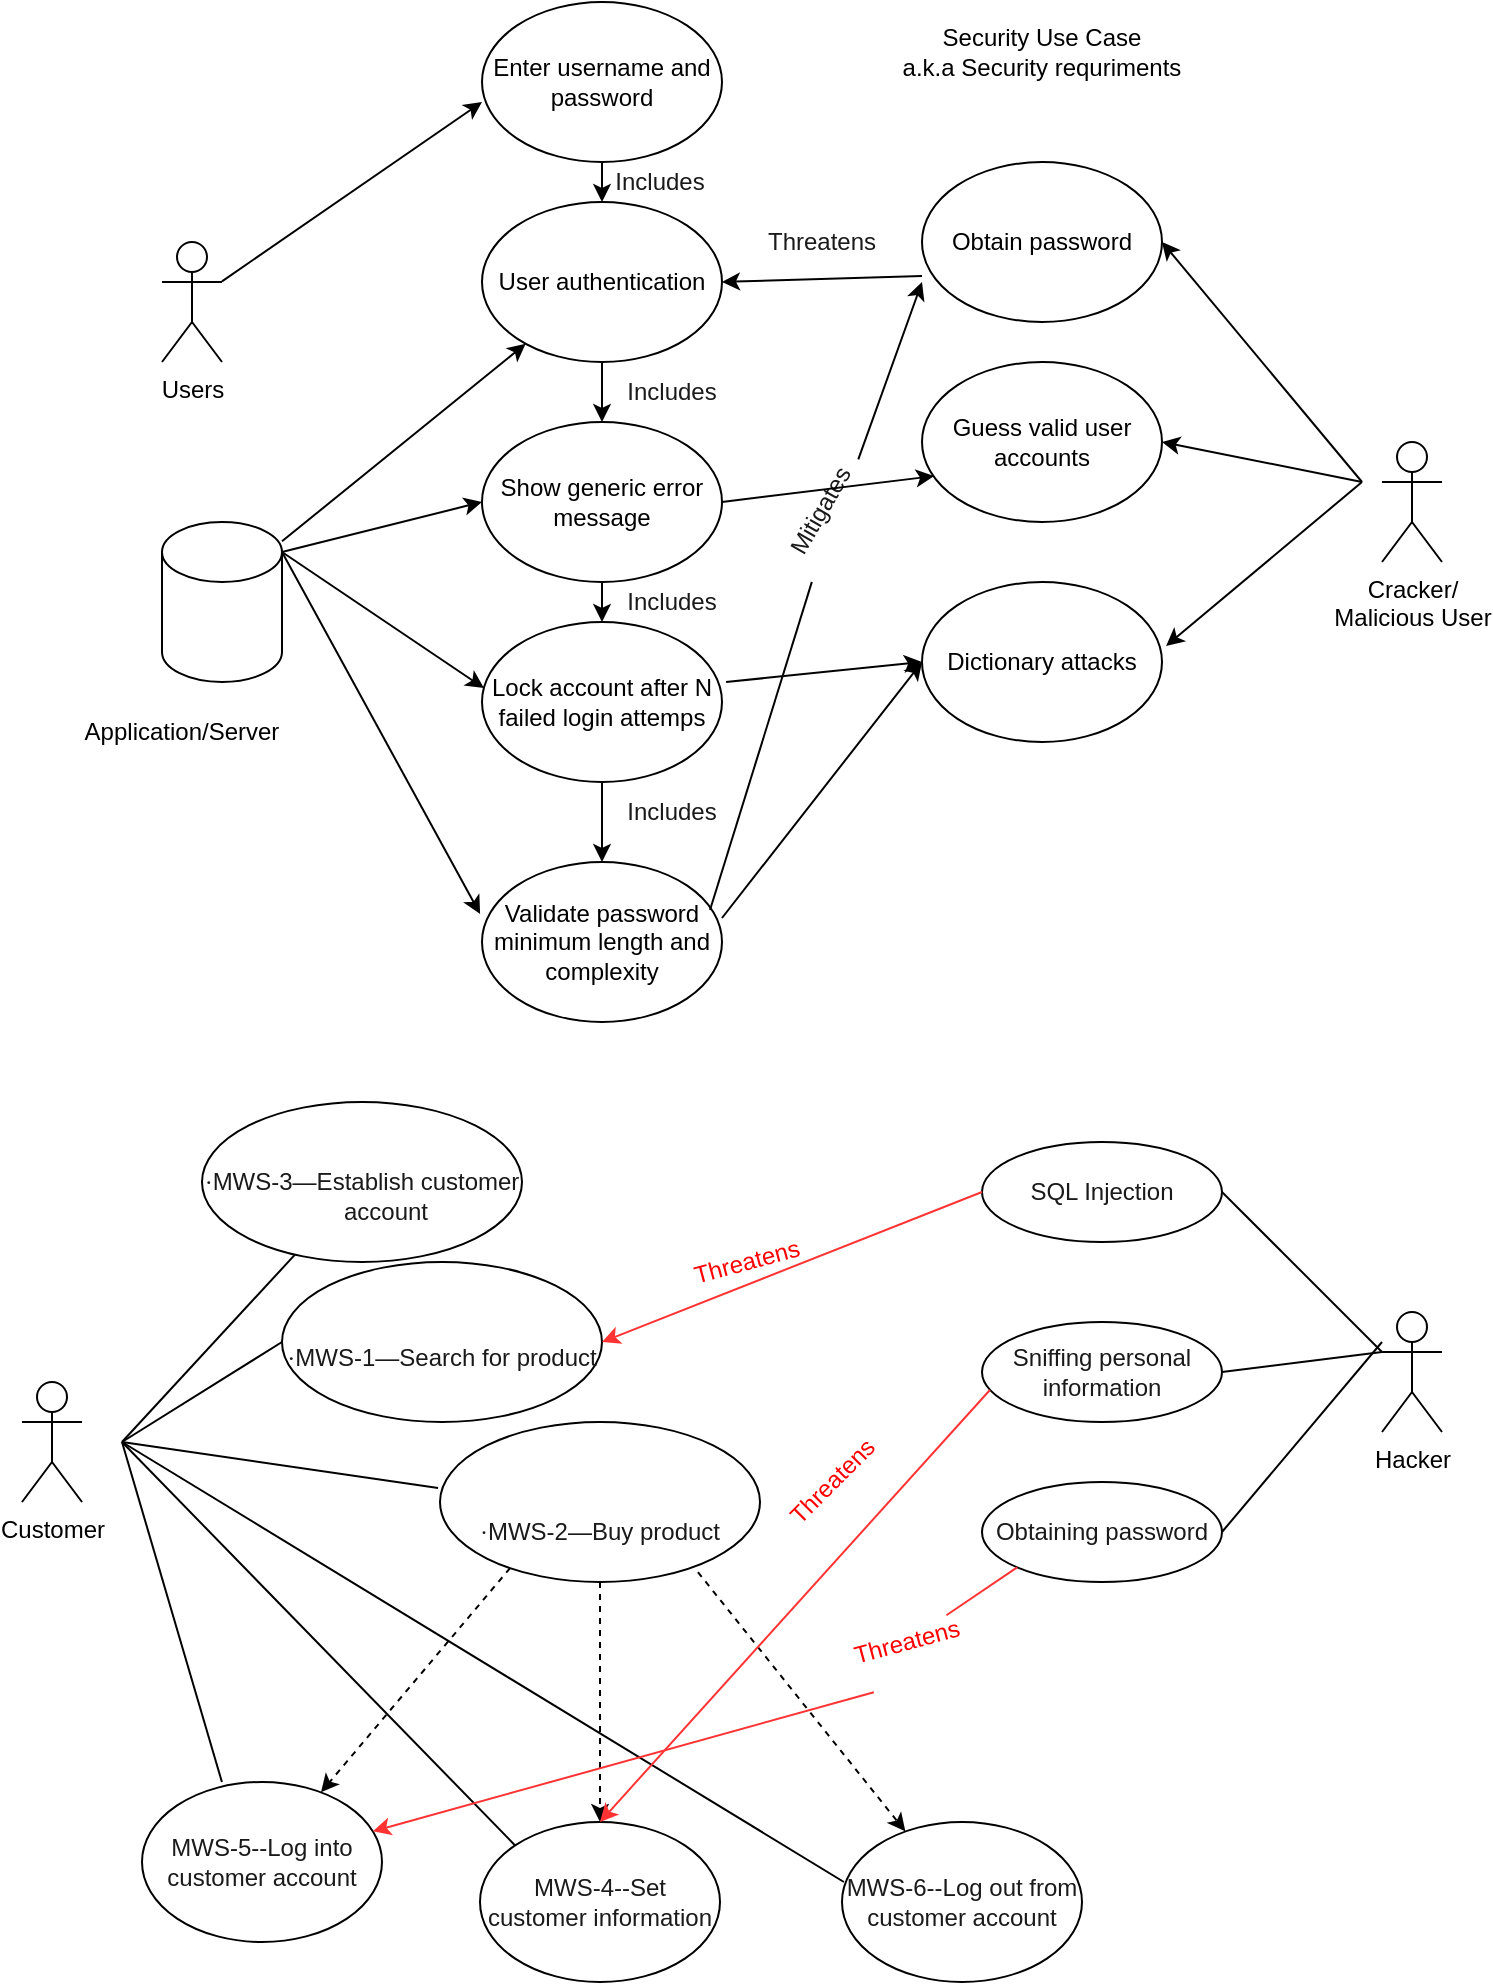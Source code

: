 <mxfile version="17.0.0" type="github">
  <diagram id="bdNYrvAYxolotcpvOu4s" name="Page-1">
    <mxGraphModel dx="1186" dy="790" grid="1" gridSize="10" guides="1" tooltips="1" connect="1" arrows="1" fold="1" page="1" pageScale="1" pageWidth="850" pageHeight="1100" math="0" shadow="0">
      <root>
        <mxCell id="0" />
        <mxCell id="1" parent="0" />
        <mxCell id="CPRjn7crAsUhfM99n91P-1" value="Users" style="shape=umlActor;verticalLabelPosition=bottom;verticalAlign=top;html=1;outlineConnect=0;" vertex="1" parent="1">
          <mxGeometry x="110" y="120" width="30" height="60" as="geometry" />
        </mxCell>
        <mxCell id="CPRjn7crAsUhfM99n91P-2" value="" style="shape=cylinder3;whiteSpace=wrap;html=1;boundedLbl=1;backgroundOutline=1;size=15;" vertex="1" parent="1">
          <mxGeometry x="110" y="260" width="60" height="80" as="geometry" />
        </mxCell>
        <mxCell id="CPRjn7crAsUhfM99n91P-3" value="Enter username and password" style="ellipse;whiteSpace=wrap;html=1;" vertex="1" parent="1">
          <mxGeometry x="270" width="120" height="80" as="geometry" />
        </mxCell>
        <mxCell id="CPRjn7crAsUhfM99n91P-4" value="User authentication" style="ellipse;whiteSpace=wrap;html=1;" vertex="1" parent="1">
          <mxGeometry x="270" y="100" width="120" height="80" as="geometry" />
        </mxCell>
        <mxCell id="CPRjn7crAsUhfM99n91P-5" value="Show generic error message" style="ellipse;whiteSpace=wrap;html=1;" vertex="1" parent="1">
          <mxGeometry x="270" y="210" width="120" height="80" as="geometry" />
        </mxCell>
        <mxCell id="CPRjn7crAsUhfM99n91P-6" value="Lock account after N failed login attemps" style="ellipse;whiteSpace=wrap;html=1;" vertex="1" parent="1">
          <mxGeometry x="270" y="310" width="120" height="80" as="geometry" />
        </mxCell>
        <mxCell id="CPRjn7crAsUhfM99n91P-7" value="Validate password minimum length and complexity " style="ellipse;whiteSpace=wrap;html=1;" vertex="1" parent="1">
          <mxGeometry x="270" y="430" width="120" height="80" as="geometry" />
        </mxCell>
        <mxCell id="CPRjn7crAsUhfM99n91P-8" value="" style="endArrow=classic;html=1;rounded=0;entryX=0;entryY=0.625;entryDx=0;entryDy=0;entryPerimeter=0;" edge="1" parent="1" source="CPRjn7crAsUhfM99n91P-1" target="CPRjn7crAsUhfM99n91P-3">
          <mxGeometry width="50" height="50" relative="1" as="geometry">
            <mxPoint x="370" y="370" as="sourcePoint" />
            <mxPoint x="420" y="320" as="targetPoint" />
          </mxGeometry>
        </mxCell>
        <mxCell id="CPRjn7crAsUhfM99n91P-9" value="" style="endArrow=classic;html=1;rounded=0;" edge="1" parent="1" target="CPRjn7crAsUhfM99n91P-4">
          <mxGeometry width="50" height="50" relative="1" as="geometry">
            <mxPoint x="170" y="269.655" as="sourcePoint" />
            <mxPoint x="300" y="180" as="targetPoint" />
          </mxGeometry>
        </mxCell>
        <mxCell id="CPRjn7crAsUhfM99n91P-10" value="" style="endArrow=classic;html=1;rounded=0;exitX=1;exitY=0;exitDx=0;exitDy=15;exitPerimeter=0;entryX=0;entryY=0.5;entryDx=0;entryDy=0;" edge="1" parent="1" source="CPRjn7crAsUhfM99n91P-2" target="CPRjn7crAsUhfM99n91P-5">
          <mxGeometry width="50" height="50" relative="1" as="geometry">
            <mxPoint x="170" y="310" as="sourcePoint" />
            <mxPoint x="220" y="260" as="targetPoint" />
          </mxGeometry>
        </mxCell>
        <mxCell id="CPRjn7crAsUhfM99n91P-11" value="" style="endArrow=classic;html=1;rounded=0;exitX=1;exitY=0;exitDx=0;exitDy=15;exitPerimeter=0;entryX=0.008;entryY=0.413;entryDx=0;entryDy=0;entryPerimeter=0;" edge="1" parent="1" source="CPRjn7crAsUhfM99n91P-2" target="CPRjn7crAsUhfM99n91P-6">
          <mxGeometry width="50" height="50" relative="1" as="geometry">
            <mxPoint x="180" y="285" as="sourcePoint" />
            <mxPoint x="280" y="260" as="targetPoint" />
          </mxGeometry>
        </mxCell>
        <mxCell id="CPRjn7crAsUhfM99n91P-12" value="" style="endArrow=classic;html=1;rounded=0;exitX=1;exitY=0;exitDx=0;exitDy=15;exitPerimeter=0;entryX=-0.008;entryY=0.325;entryDx=0;entryDy=0;entryPerimeter=0;" edge="1" parent="1" source="CPRjn7crAsUhfM99n91P-2" target="CPRjn7crAsUhfM99n91P-7">
          <mxGeometry width="50" height="50" relative="1" as="geometry">
            <mxPoint x="180" y="285" as="sourcePoint" />
            <mxPoint x="270" y="420" as="targetPoint" />
          </mxGeometry>
        </mxCell>
        <mxCell id="CPRjn7crAsUhfM99n91P-13" value="Application/Server" style="text;html=1;strokeColor=none;fillColor=none;align=center;verticalAlign=middle;whiteSpace=wrap;rounded=0;" vertex="1" parent="1">
          <mxGeometry x="70" y="350" width="100" height="30" as="geometry" />
        </mxCell>
        <mxCell id="CPRjn7crAsUhfM99n91P-14" value="Obtain password" style="ellipse;whiteSpace=wrap;html=1;" vertex="1" parent="1">
          <mxGeometry x="490" y="80" width="120" height="80" as="geometry" />
        </mxCell>
        <mxCell id="CPRjn7crAsUhfM99n91P-15" value="Guess valid user accounts" style="ellipse;whiteSpace=wrap;html=1;" vertex="1" parent="1">
          <mxGeometry x="490" y="180" width="120" height="80" as="geometry" />
        </mxCell>
        <mxCell id="CPRjn7crAsUhfM99n91P-16" value="Dictionary attacks" style="ellipse;whiteSpace=wrap;html=1;" vertex="1" parent="1">
          <mxGeometry x="490" y="290" width="120" height="80" as="geometry" />
        </mxCell>
        <mxCell id="CPRjn7crAsUhfM99n91P-17" value="&lt;div&gt;Security Use Case&lt;/div&gt;&lt;div&gt;a.k.a Security requriments&lt;br&gt;&lt;/div&gt;" style="text;html=1;strokeColor=none;fillColor=none;align=center;verticalAlign=middle;whiteSpace=wrap;rounded=0;" vertex="1" parent="1">
          <mxGeometry x="460" y="10" width="180" height="30" as="geometry" />
        </mxCell>
        <mxCell id="CPRjn7crAsUhfM99n91P-18" value="" style="endArrow=classic;html=1;rounded=0;fontColor=#FF3333;entryX=1;entryY=0.5;entryDx=0;entryDy=0;exitX=0;exitY=0.713;exitDx=0;exitDy=0;exitPerimeter=0;" edge="1" parent="1" source="CPRjn7crAsUhfM99n91P-14" target="CPRjn7crAsUhfM99n91P-4">
          <mxGeometry width="50" height="50" relative="1" as="geometry">
            <mxPoint x="370" y="370" as="sourcePoint" />
            <mxPoint x="420" y="320" as="targetPoint" />
          </mxGeometry>
        </mxCell>
        <mxCell id="CPRjn7crAsUhfM99n91P-19" value="" style="endArrow=classic;html=1;rounded=0;fontColor=#FF3333;exitX=0.5;exitY=1;exitDx=0;exitDy=0;" edge="1" parent="1" source="CPRjn7crAsUhfM99n91P-3" target="CPRjn7crAsUhfM99n91P-4">
          <mxGeometry width="50" height="50" relative="1" as="geometry">
            <mxPoint x="370" y="370" as="sourcePoint" />
            <mxPoint x="420" y="320" as="targetPoint" />
          </mxGeometry>
        </mxCell>
        <mxCell id="CPRjn7crAsUhfM99n91P-20" value="" style="endArrow=classic;html=1;rounded=0;fontColor=#FF3333;exitX=0.5;exitY=1;exitDx=0;exitDy=0;entryX=0.5;entryY=0;entryDx=0;entryDy=0;" edge="1" parent="1" source="CPRjn7crAsUhfM99n91P-4" target="CPRjn7crAsUhfM99n91P-5">
          <mxGeometry width="50" height="50" relative="1" as="geometry">
            <mxPoint x="340" y="90" as="sourcePoint" />
            <mxPoint x="340" y="110" as="targetPoint" />
            <Array as="points">
              <mxPoint x="330" y="190" />
            </Array>
          </mxGeometry>
        </mxCell>
        <mxCell id="CPRjn7crAsUhfM99n91P-21" value="" style="endArrow=classic;html=1;rounded=0;fontColor=#FF3333;exitX=0.5;exitY=1;exitDx=0;exitDy=0;entryX=0.5;entryY=0;entryDx=0;entryDy=0;" edge="1" parent="1" source="CPRjn7crAsUhfM99n91P-5" target="CPRjn7crAsUhfM99n91P-6">
          <mxGeometry width="50" height="50" relative="1" as="geometry">
            <mxPoint x="340" y="190" as="sourcePoint" />
            <mxPoint x="340" y="220" as="targetPoint" />
            <Array as="points" />
          </mxGeometry>
        </mxCell>
        <mxCell id="CPRjn7crAsUhfM99n91P-22" value="" style="endArrow=classic;html=1;rounded=0;fontColor=#FF3333;exitX=0.5;exitY=1;exitDx=0;exitDy=0;entryX=0.5;entryY=0;entryDx=0;entryDy=0;" edge="1" parent="1" source="CPRjn7crAsUhfM99n91P-6" target="CPRjn7crAsUhfM99n91P-7">
          <mxGeometry width="50" height="50" relative="1" as="geometry">
            <mxPoint x="340" y="300" as="sourcePoint" />
            <mxPoint x="340" y="320" as="targetPoint" />
            <Array as="points" />
          </mxGeometry>
        </mxCell>
        <mxCell id="CPRjn7crAsUhfM99n91P-23" value="&lt;font color=&quot;#1A1A1A&quot;&gt;Includes&lt;/font&gt;" style="text;html=1;strokeColor=none;fillColor=none;align=center;verticalAlign=middle;whiteSpace=wrap;rounded=0;fontColor=#FF3333;" vertex="1" parent="1">
          <mxGeometry x="329" y="75" width="60" height="30" as="geometry" />
        </mxCell>
        <mxCell id="CPRjn7crAsUhfM99n91P-24" value="&lt;font color=&quot;#1A1A1A&quot;&gt;Includes&lt;/font&gt;" style="text;html=1;strokeColor=none;fillColor=none;align=center;verticalAlign=middle;whiteSpace=wrap;rounded=0;fontColor=#FF3333;" vertex="1" parent="1">
          <mxGeometry x="335" y="180" width="60" height="30" as="geometry" />
        </mxCell>
        <mxCell id="CPRjn7crAsUhfM99n91P-25" value="&lt;font color=&quot;#1A1A1A&quot;&gt;Includes&lt;/font&gt;" style="text;html=1;strokeColor=none;fillColor=none;align=center;verticalAlign=middle;whiteSpace=wrap;rounded=0;fontColor=#FF3333;" vertex="1" parent="1">
          <mxGeometry x="335" y="285" width="60" height="30" as="geometry" />
        </mxCell>
        <mxCell id="CPRjn7crAsUhfM99n91P-26" value="&lt;font color=&quot;#1A1A1A&quot;&gt;Includes&lt;/font&gt;" style="text;html=1;strokeColor=none;fillColor=none;align=center;verticalAlign=middle;whiteSpace=wrap;rounded=0;fontColor=#FF3333;" vertex="1" parent="1">
          <mxGeometry x="335" y="390" width="60" height="30" as="geometry" />
        </mxCell>
        <mxCell id="CPRjn7crAsUhfM99n91P-27" value="Threatens" style="text;html=1;strokeColor=none;fillColor=none;align=center;verticalAlign=middle;whiteSpace=wrap;rounded=0;fontColor=#1A1A1A;" vertex="1" parent="1">
          <mxGeometry x="410" y="105" width="60" height="30" as="geometry" />
        </mxCell>
        <mxCell id="CPRjn7crAsUhfM99n91P-28" value="&lt;div&gt;Cracker/&lt;/div&gt;&lt;div&gt;Malicious User&lt;/div&gt;&lt;div&gt;&lt;br&gt;&lt;/div&gt;" style="shape=umlActor;verticalLabelPosition=bottom;verticalAlign=top;html=1;outlineConnect=0;" vertex="1" parent="1">
          <mxGeometry x="720" y="220" width="30" height="60" as="geometry" />
        </mxCell>
        <mxCell id="CPRjn7crAsUhfM99n91P-29" value="" style="endArrow=classic;html=1;rounded=0;fontColor=#1A1A1A;entryX=1;entryY=0.5;entryDx=0;entryDy=0;" edge="1" parent="1" target="CPRjn7crAsUhfM99n91P-14">
          <mxGeometry width="50" height="50" relative="1" as="geometry">
            <mxPoint x="710" y="240" as="sourcePoint" />
            <mxPoint x="680" y="130" as="targetPoint" />
          </mxGeometry>
        </mxCell>
        <mxCell id="CPRjn7crAsUhfM99n91P-30" value="" style="endArrow=classic;html=1;rounded=0;fontColor=#1A1A1A;entryX=1;entryY=0.5;entryDx=0;entryDy=0;" edge="1" parent="1" target="CPRjn7crAsUhfM99n91P-15">
          <mxGeometry width="50" height="50" relative="1" as="geometry">
            <mxPoint x="710" y="240" as="sourcePoint" />
            <mxPoint x="620" y="130" as="targetPoint" />
          </mxGeometry>
        </mxCell>
        <mxCell id="CPRjn7crAsUhfM99n91P-31" value="" style="endArrow=classic;html=1;rounded=0;fontColor=#1A1A1A;entryX=1.017;entryY=0.4;entryDx=0;entryDy=0;entryPerimeter=0;" edge="1" parent="1" target="CPRjn7crAsUhfM99n91P-16">
          <mxGeometry width="50" height="50" relative="1" as="geometry">
            <mxPoint x="710" y="240" as="sourcePoint" />
            <mxPoint x="620" y="230" as="targetPoint" />
          </mxGeometry>
        </mxCell>
        <mxCell id="CPRjn7crAsUhfM99n91P-32" value="" style="endArrow=classic;html=1;rounded=0;fontColor=#1A1A1A;exitX=0.95;exitY=0.3;exitDx=0;exitDy=0;exitPerimeter=0;startArrow=none;" edge="1" parent="1" source="CPRjn7crAsUhfM99n91P-33">
          <mxGeometry width="50" height="50" relative="1" as="geometry">
            <mxPoint x="360" y="370" as="sourcePoint" />
            <mxPoint x="490" y="140" as="targetPoint" />
          </mxGeometry>
        </mxCell>
        <mxCell id="CPRjn7crAsUhfM99n91P-33" value="&lt;div&gt;Mitigates&lt;/div&gt;&lt;div&gt;&lt;br&gt;&lt;/div&gt;" style="text;html=1;strokeColor=none;fillColor=none;align=center;verticalAlign=middle;whiteSpace=wrap;rounded=0;fontColor=#1A1A1A;rotation=-60;" vertex="1" parent="1">
          <mxGeometry x="410" y="250" width="70" height="15" as="geometry" />
        </mxCell>
        <mxCell id="CPRjn7crAsUhfM99n91P-34" value="" style="endArrow=none;html=1;rounded=0;fontColor=#1A1A1A;exitX=0.95;exitY=0.3;exitDx=0;exitDy=0;exitPerimeter=0;" edge="1" parent="1" source="CPRjn7crAsUhfM99n91P-7" target="CPRjn7crAsUhfM99n91P-33">
          <mxGeometry width="50" height="50" relative="1" as="geometry">
            <mxPoint x="384" y="454" as="sourcePoint" />
            <mxPoint x="490" y="140" as="targetPoint" />
          </mxGeometry>
        </mxCell>
        <mxCell id="CPRjn7crAsUhfM99n91P-35" value="" style="endArrow=classic;html=1;rounded=0;fontColor=#1A1A1A;exitX=1;exitY=0.5;exitDx=0;exitDy=0;entryX=0.05;entryY=0.713;entryDx=0;entryDy=0;entryPerimeter=0;" edge="1" parent="1" source="CPRjn7crAsUhfM99n91P-5" target="CPRjn7crAsUhfM99n91P-15">
          <mxGeometry width="50" height="50" relative="1" as="geometry">
            <mxPoint x="360" y="370" as="sourcePoint" />
            <mxPoint x="410" y="320" as="targetPoint" />
          </mxGeometry>
        </mxCell>
        <mxCell id="CPRjn7crAsUhfM99n91P-36" value="" style="endArrow=classic;html=1;rounded=0;fontColor=#1A1A1A;exitX=1.017;exitY=0.375;exitDx=0;exitDy=0;entryX=0;entryY=0.5;entryDx=0;entryDy=0;exitPerimeter=0;" edge="1" parent="1" source="CPRjn7crAsUhfM99n91P-6" target="CPRjn7crAsUhfM99n91P-16">
          <mxGeometry width="50" height="50" relative="1" as="geometry">
            <mxPoint x="400" y="260" as="sourcePoint" />
            <mxPoint x="506" y="247.04" as="targetPoint" />
          </mxGeometry>
        </mxCell>
        <mxCell id="CPRjn7crAsUhfM99n91P-37" value="" style="endArrow=classic;html=1;rounded=0;fontColor=#1A1A1A;exitX=1;exitY=0.35;exitDx=0;exitDy=0;entryX=0;entryY=0.5;entryDx=0;entryDy=0;exitPerimeter=0;" edge="1" parent="1" source="CPRjn7crAsUhfM99n91P-7" target="CPRjn7crAsUhfM99n91P-16">
          <mxGeometry width="50" height="50" relative="1" as="geometry">
            <mxPoint x="430.0" y="440" as="sourcePoint" />
            <mxPoint x="527.96" y="430" as="targetPoint" />
          </mxGeometry>
        </mxCell>
        <mxCell id="CPRjn7crAsUhfM99n91P-38" value="Customer" style="shape=umlActor;verticalLabelPosition=bottom;verticalAlign=top;html=1;outlineConnect=0;" vertex="1" parent="1">
          <mxGeometry x="40" y="690" width="30" height="60" as="geometry" />
        </mxCell>
        <mxCell id="CPRjn7crAsUhfM99n91P-46" value="&lt;br&gt;&lt;br&gt;&lt;br&gt;&lt;br&gt;&lt;br&gt;&lt;br&gt;&lt;p class=&quot;MsoListParagraph&quot; style=&quot;margin-left: 18.0pt ; text-indent: -18.0pt&quot;&gt;&lt;span style=&quot;font-family: &amp;#34;symbol&amp;#34;&quot; lang=&quot;EN-US&quot;&gt;&lt;span&gt;·&lt;/span&gt;&lt;/span&gt;&lt;span lang=&quot;EN-US&quot;&gt;MWS-3—Establish customer account&lt;/span&gt;&lt;/p&gt;&lt;br&gt;&lt;br&gt;&lt;br&gt;&lt;br&gt;&lt;br&gt;" style="ellipse;whiteSpace=wrap;html=1;fontColor=#1A1A1A;" vertex="1" parent="1">
          <mxGeometry x="130" y="550" width="160" height="80" as="geometry" />
        </mxCell>
        <mxCell id="CPRjn7crAsUhfM99n91P-47" value="&lt;br&gt;&lt;br&gt;&lt;br&gt;&lt;br&gt;&lt;p class=&quot;MsoListParagraph&quot; style=&quot;margin-left: 18.0pt ; text-indent: -18.0pt&quot;&gt;&lt;span style=&quot;font-family: &amp;#34;symbol&amp;#34;&quot; lang=&quot;EN-US&quot;&gt;&lt;span&gt;·&lt;/span&gt;&lt;/span&gt;&lt;span lang=&quot;EN-US&quot;&gt;MWS-1—Search for product&lt;br&gt;&lt;/span&gt;&lt;/p&gt;&lt;br&gt;&lt;br&gt;&lt;br&gt;" style="ellipse;whiteSpace=wrap;html=1;fontColor=#1A1A1A;" vertex="1" parent="1">
          <mxGeometry x="170" y="630" width="160" height="80" as="geometry" />
        </mxCell>
        <mxCell id="CPRjn7crAsUhfM99n91P-48" value="&lt;br&gt;&lt;br&gt;&lt;br&gt;&lt;br&gt;&lt;p class=&quot;MsoListParagraph&quot; style=&quot;margin-left: 18.0pt ; text-indent: -18.0pt&quot;&gt;&lt;span style=&quot;font-family: &amp;#34;symbol&amp;#34;&quot; lang=&quot;EN-US&quot;&gt;&lt;span&gt;·&lt;/span&gt;&lt;/span&gt;&lt;span lang=&quot;EN-US&quot;&gt;MWS-2—Buy product&lt;br&gt;&lt;/span&gt;&lt;/p&gt;&lt;br&gt;&lt;br&gt;" style="ellipse;whiteSpace=wrap;html=1;fontColor=#1A1A1A;" vertex="1" parent="1">
          <mxGeometry x="249" y="710" width="160" height="80" as="geometry" />
        </mxCell>
        <mxCell id="CPRjn7crAsUhfM99n91P-49" value="MWS-5--Log into customer account" style="ellipse;whiteSpace=wrap;html=1;fontColor=#1A1A1A;" vertex="1" parent="1">
          <mxGeometry x="100" y="890" width="120" height="80" as="geometry" />
        </mxCell>
        <mxCell id="CPRjn7crAsUhfM99n91P-50" value="MWS-4--Set customer information" style="ellipse;whiteSpace=wrap;html=1;fontColor=#1A1A1A;" vertex="1" parent="1">
          <mxGeometry x="269" y="910" width="120" height="80" as="geometry" />
        </mxCell>
        <mxCell id="CPRjn7crAsUhfM99n91P-51" value="" style="endArrow=none;html=1;rounded=0;fontColor=#1A1A1A;" edge="1" parent="1" target="CPRjn7crAsUhfM99n91P-46">
          <mxGeometry width="50" height="50" relative="1" as="geometry">
            <mxPoint x="90" y="720" as="sourcePoint" />
            <mxPoint x="140" y="670" as="targetPoint" />
          </mxGeometry>
        </mxCell>
        <mxCell id="CPRjn7crAsUhfM99n91P-52" value="" style="endArrow=none;html=1;rounded=0;fontColor=#1A1A1A;entryX=0;entryY=0.5;entryDx=0;entryDy=0;" edge="1" parent="1" target="CPRjn7crAsUhfM99n91P-47">
          <mxGeometry width="50" height="50" relative="1" as="geometry">
            <mxPoint x="90" y="720" as="sourcePoint" />
            <mxPoint x="212.946" y="652.349" as="targetPoint" />
          </mxGeometry>
        </mxCell>
        <mxCell id="CPRjn7crAsUhfM99n91P-53" value="" style="endArrow=none;html=1;rounded=0;fontColor=#1A1A1A;entryX=-0.006;entryY=0.413;entryDx=0;entryDy=0;entryPerimeter=0;" edge="1" parent="1" target="CPRjn7crAsUhfM99n91P-48">
          <mxGeometry width="50" height="50" relative="1" as="geometry">
            <mxPoint x="90" y="720" as="sourcePoint" />
            <mxPoint x="180" y="730" as="targetPoint" />
          </mxGeometry>
        </mxCell>
        <mxCell id="CPRjn7crAsUhfM99n91P-54" value="" style="endArrow=none;html=1;rounded=0;fontColor=#1A1A1A;entryX=0.333;entryY=0;entryDx=0;entryDy=0;entryPerimeter=0;" edge="1" parent="1" target="CPRjn7crAsUhfM99n91P-49">
          <mxGeometry width="50" height="50" relative="1" as="geometry">
            <mxPoint x="90" y="720" as="sourcePoint" />
            <mxPoint x="179.04" y="833.04" as="targetPoint" />
          </mxGeometry>
        </mxCell>
        <mxCell id="CPRjn7crAsUhfM99n91P-55" value="" style="endArrow=none;html=1;rounded=0;fontColor=#1A1A1A;entryX=0;entryY=0;entryDx=0;entryDy=0;" edge="1" parent="1" target="CPRjn7crAsUhfM99n91P-50">
          <mxGeometry width="50" height="50" relative="1" as="geometry">
            <mxPoint x="90" y="720" as="sourcePoint" />
            <mxPoint x="149.96" y="900" as="targetPoint" />
          </mxGeometry>
        </mxCell>
        <mxCell id="CPRjn7crAsUhfM99n91P-56" value="&lt;div&gt;MWS-6--Log out from &lt;br&gt;&lt;/div&gt;&lt;div&gt;customer account&lt;br&gt;&lt;/div&gt;" style="ellipse;whiteSpace=wrap;html=1;fontColor=#1A1A1A;" vertex="1" parent="1">
          <mxGeometry x="450" y="910" width="120" height="80" as="geometry" />
        </mxCell>
        <mxCell id="CPRjn7crAsUhfM99n91P-57" value="" style="endArrow=none;html=1;rounded=0;fontColor=#1A1A1A;entryX=0.008;entryY=0.375;entryDx=0;entryDy=0;entryPerimeter=0;" edge="1" parent="1" target="CPRjn7crAsUhfM99n91P-56">
          <mxGeometry width="50" height="50" relative="1" as="geometry">
            <mxPoint x="90" y="720" as="sourcePoint" />
            <mxPoint x="244.04" y="813.04" as="targetPoint" />
          </mxGeometry>
        </mxCell>
        <mxCell id="CPRjn7crAsUhfM99n91P-58" value="" style="endArrow=classic;html=1;rounded=0;fontColor=#1A1A1A;entryX=0.5;entryY=0;entryDx=0;entryDy=0;dashed=1;" edge="1" parent="1" source="CPRjn7crAsUhfM99n91P-48" target="CPRjn7crAsUhfM99n91P-50">
          <mxGeometry width="50" height="50" relative="1" as="geometry">
            <mxPoint x="320" y="800" as="sourcePoint" />
            <mxPoint x="330" y="900" as="targetPoint" />
          </mxGeometry>
        </mxCell>
        <mxCell id="CPRjn7crAsUhfM99n91P-59" value="" style="endArrow=classic;html=1;rounded=0;fontColor=#1A1A1A;exitX=0.219;exitY=0.913;exitDx=0;exitDy=0;exitPerimeter=0;dashed=1;" edge="1" parent="1" source="CPRjn7crAsUhfM99n91P-48" target="CPRjn7crAsUhfM99n91P-49">
          <mxGeometry width="50" height="50" relative="1" as="geometry">
            <mxPoint x="280" y="790" as="sourcePoint" />
            <mxPoint x="290" y="780" as="targetPoint" />
          </mxGeometry>
        </mxCell>
        <mxCell id="CPRjn7crAsUhfM99n91P-60" value="" style="endArrow=classic;html=1;rounded=0;fontColor=#1A1A1A;exitX=0.806;exitY=0.938;exitDx=0;exitDy=0;exitPerimeter=0;dashed=1;" edge="1" parent="1" source="CPRjn7crAsUhfM99n91P-48" target="CPRjn7crAsUhfM99n91P-56">
          <mxGeometry width="50" height="50" relative="1" as="geometry">
            <mxPoint x="330" y="810" as="sourcePoint" />
            <mxPoint x="339" y="920" as="targetPoint" />
          </mxGeometry>
        </mxCell>
        <mxCell id="CPRjn7crAsUhfM99n91P-61" value="SQL Injection" style="ellipse;whiteSpace=wrap;html=1;fontColor=#1A1A1A;" vertex="1" parent="1">
          <mxGeometry x="520" y="570" width="120" height="50" as="geometry" />
        </mxCell>
        <mxCell id="CPRjn7crAsUhfM99n91P-62" value="Sniffing personal information" style="ellipse;whiteSpace=wrap;html=1;fontColor=#1A1A1A;" vertex="1" parent="1">
          <mxGeometry x="520" y="660" width="120" height="50" as="geometry" />
        </mxCell>
        <mxCell id="CPRjn7crAsUhfM99n91P-63" value="Obtaining password" style="ellipse;whiteSpace=wrap;html=1;fontColor=#1A1A1A;" vertex="1" parent="1">
          <mxGeometry x="520" y="740" width="120" height="50" as="geometry" />
        </mxCell>
        <mxCell id="CPRjn7crAsUhfM99n91P-64" value="Hacker" style="shape=umlActor;verticalLabelPosition=bottom;verticalAlign=top;html=1;outlineConnect=0;" vertex="1" parent="1">
          <mxGeometry x="720" y="655" width="30" height="60" as="geometry" />
        </mxCell>
        <mxCell id="CPRjn7crAsUhfM99n91P-65" value="" style="endArrow=none;html=1;rounded=0;fontColor=#1A1A1A;exitX=1;exitY=0.5;exitDx=0;exitDy=0;entryX=0;entryY=0.333;entryDx=0;entryDy=0;entryPerimeter=0;" edge="1" parent="1" source="CPRjn7crAsUhfM99n91P-61" target="CPRjn7crAsUhfM99n91P-64">
          <mxGeometry width="50" height="50" relative="1" as="geometry">
            <mxPoint x="640" y="640" as="sourcePoint" />
            <mxPoint x="690" y="590" as="targetPoint" />
          </mxGeometry>
        </mxCell>
        <mxCell id="CPRjn7crAsUhfM99n91P-66" value="" style="endArrow=none;html=1;rounded=0;fontColor=#1A1A1A;exitX=1;exitY=0.5;exitDx=0;exitDy=0;entryX=0;entryY=0.333;entryDx=0;entryDy=0;entryPerimeter=0;" edge="1" parent="1" source="CPRjn7crAsUhfM99n91P-62" target="CPRjn7crAsUhfM99n91P-64">
          <mxGeometry width="50" height="50" relative="1" as="geometry">
            <mxPoint x="650" y="605" as="sourcePoint" />
            <mxPoint x="730" y="685" as="targetPoint" />
          </mxGeometry>
        </mxCell>
        <mxCell id="CPRjn7crAsUhfM99n91P-67" value="" style="endArrow=none;html=1;rounded=0;fontColor=#1A1A1A;exitX=1;exitY=0.5;exitDx=0;exitDy=0;" edge="1" parent="1" source="CPRjn7crAsUhfM99n91P-63">
          <mxGeometry width="50" height="50" relative="1" as="geometry">
            <mxPoint x="650" y="695" as="sourcePoint" />
            <mxPoint x="720" y="670" as="targetPoint" />
          </mxGeometry>
        </mxCell>
        <mxCell id="CPRjn7crAsUhfM99n91P-68" value="" style="endArrow=classic;html=1;rounded=0;fontColor=#1A1A1A;exitX=0;exitY=0.5;exitDx=0;exitDy=0;entryX=1;entryY=0.5;entryDx=0;entryDy=0;strokeColor=#FF3333;" edge="1" parent="1" source="CPRjn7crAsUhfM99n91P-61" target="CPRjn7crAsUhfM99n91P-47">
          <mxGeometry width="50" height="50" relative="1" as="geometry">
            <mxPoint x="280" y="850" as="sourcePoint" />
            <mxPoint x="330" y="800" as="targetPoint" />
          </mxGeometry>
        </mxCell>
        <mxCell id="CPRjn7crAsUhfM99n91P-72" value="" style="endArrow=classic;html=1;rounded=0;fontColor=#1A1A1A;entryX=0.5;entryY=0;entryDx=0;entryDy=0;strokeColor=#FF3333;exitX=0.033;exitY=0.68;exitDx=0;exitDy=0;exitPerimeter=0;" edge="1" parent="1" source="CPRjn7crAsUhfM99n91P-62" target="CPRjn7crAsUhfM99n91P-50">
          <mxGeometry width="50" height="50" relative="1" as="geometry">
            <mxPoint x="510" y="690" as="sourcePoint" />
            <mxPoint x="340" y="680" as="targetPoint" />
          </mxGeometry>
        </mxCell>
        <mxCell id="CPRjn7crAsUhfM99n91P-73" value="" style="endArrow=classic;html=1;rounded=0;fontColor=#1A1A1A;strokeColor=#FF3333;exitX=0;exitY=1;exitDx=0;exitDy=0;startArrow=none;" edge="1" parent="1" source="CPRjn7crAsUhfM99n91P-76" target="CPRjn7crAsUhfM99n91P-49">
          <mxGeometry width="50" height="50" relative="1" as="geometry">
            <mxPoint x="533.96" y="704" as="sourcePoint" />
            <mxPoint x="339" y="920" as="targetPoint" />
          </mxGeometry>
        </mxCell>
        <mxCell id="CPRjn7crAsUhfM99n91P-74" value="&lt;font color=&quot;#FF0000&quot;&gt;Threatens&lt;/font&gt;" style="text;html=1;strokeColor=none;fillColor=none;align=center;verticalAlign=middle;whiteSpace=wrap;rounded=0;fontColor=#1A1A1A;rotation=-15;" vertex="1" parent="1">
          <mxGeometry x="380" y="610" width="45" height="40" as="geometry" />
        </mxCell>
        <mxCell id="CPRjn7crAsUhfM99n91P-75" value="&lt;font color=&quot;#FF0000&quot;&gt;Threatens&lt;/font&gt;" style="text;html=1;strokeColor=none;fillColor=none;align=center;verticalAlign=middle;whiteSpace=wrap;rounded=0;fontColor=#1A1A1A;rotation=-45;" vertex="1" parent="1">
          <mxGeometry x="422.5" y="720" width="45" height="40" as="geometry" />
        </mxCell>
        <mxCell id="CPRjn7crAsUhfM99n91P-76" value="&lt;font color=&quot;#FF0000&quot;&gt;Threatens&lt;/font&gt;" style="text;html=1;strokeColor=none;fillColor=none;align=center;verticalAlign=middle;whiteSpace=wrap;rounded=0;fontColor=#1A1A1A;rotation=-15;" vertex="1" parent="1">
          <mxGeometry x="460" y="800" width="45" height="40" as="geometry" />
        </mxCell>
        <mxCell id="CPRjn7crAsUhfM99n91P-77" value="" style="endArrow=none;html=1;rounded=0;fontColor=#1A1A1A;strokeColor=#FF3333;exitX=0;exitY=1;exitDx=0;exitDy=0;" edge="1" parent="1" source="CPRjn7crAsUhfM99n91P-63" target="CPRjn7crAsUhfM99n91P-76">
          <mxGeometry width="50" height="50" relative="1" as="geometry">
            <mxPoint x="537.574" y="782.678" as="sourcePoint" />
            <mxPoint x="211.792" y="909.805" as="targetPoint" />
          </mxGeometry>
        </mxCell>
      </root>
    </mxGraphModel>
  </diagram>
</mxfile>
